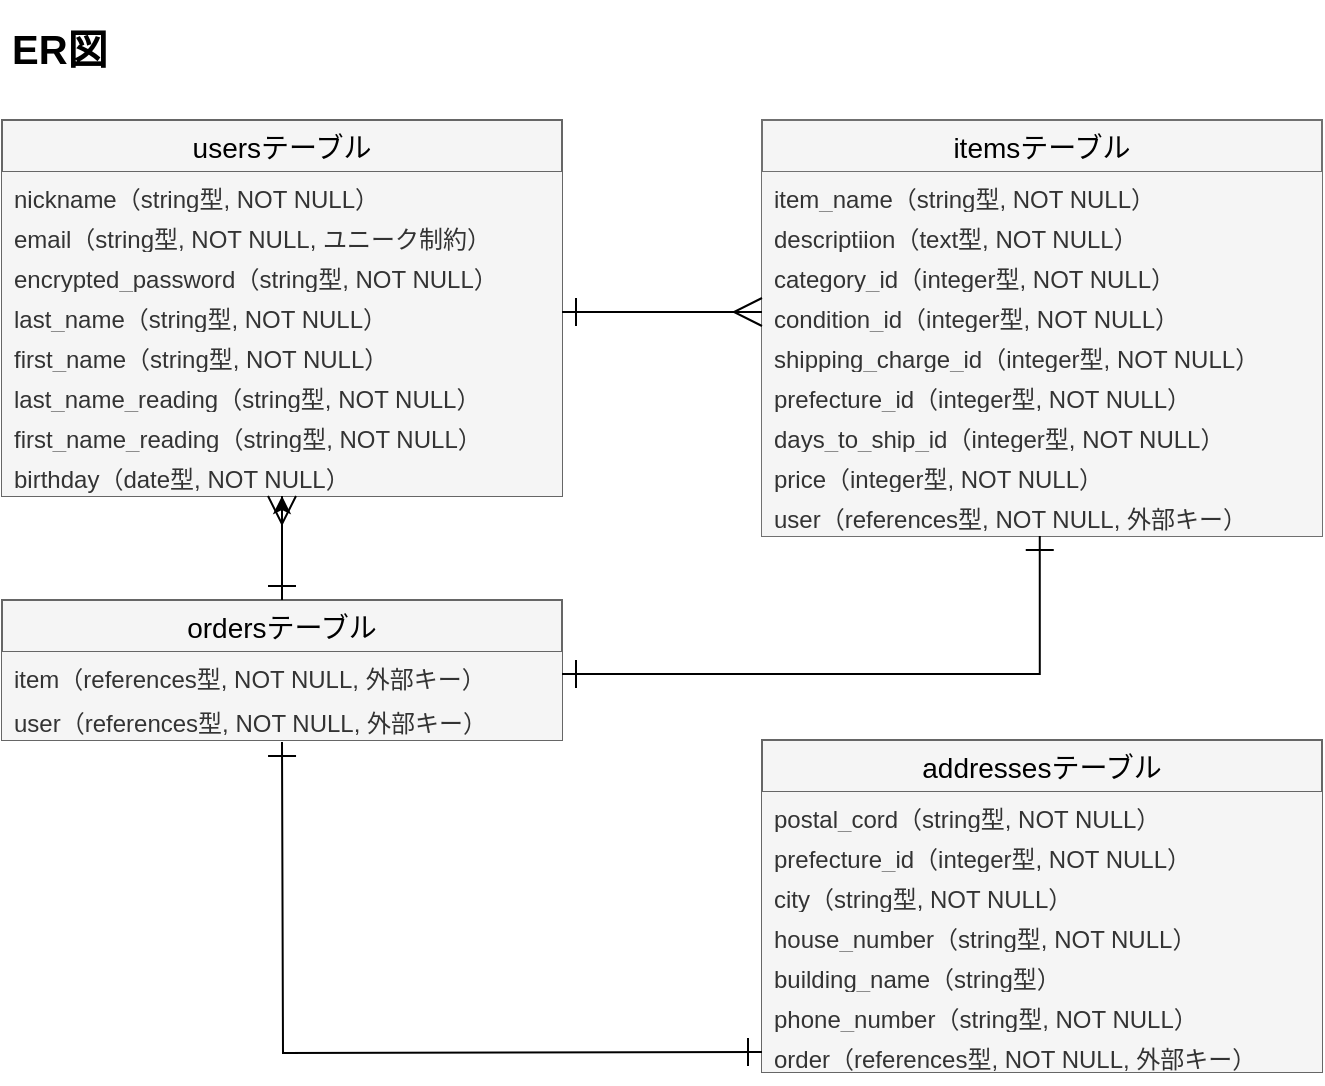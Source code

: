 <mxfile>
    <diagram id="tH3QtPESITv4nf-r_HtU" name="ページ1">
        <mxGraphModel dx="669" dy="546" grid="0" gridSize="10" guides="1" tooltips="1" connect="1" arrows="1" fold="1" page="1" pageScale="1" pageWidth="827" pageHeight="1169" background="#FFFFFF" math="0" shadow="0">
            <root>
                <mxCell id="0"/>
                <mxCell id="1" parent="0"/>
                <mxCell id="2" value="itemsテーブル" style="swimlane;fontStyle=0;childLayout=stackLayout;horizontal=1;startSize=26;horizontalStack=0;resizeParent=1;resizeParentMax=0;resizeLast=0;collapsible=1;marginBottom=0;align=center;fontSize=14;fillColor=#f5f5f5;strokeColor=#707070;fontColor=#000000;" parent="1" vertex="1">
                    <mxGeometry x="480" y="120" width="280" height="208" as="geometry">
                        <mxRectangle x="100" y="230" width="70" height="26" as="alternateBounds"/>
                    </mxGeometry>
                </mxCell>
                <mxCell id="3" value="item_name（string型, NOT NULL）" style="text;fillColor=#f5f5f5;spacingLeft=4;spacingRight=4;overflow=hidden;rotatable=0;points=[[0,0.5],[1,0.5]];portConstraint=eastwest;fontSize=12;fontColor=#333333;" parent="2" vertex="1">
                    <mxGeometry y="26" width="280" height="20" as="geometry"/>
                </mxCell>
                <mxCell id="4" value="descriptiion（text型, NOT NULL）" style="text;fillColor=#f5f5f5;spacingLeft=4;spacingRight=4;overflow=hidden;rotatable=0;points=[[0,0.5],[1,0.5]];portConstraint=eastwest;fontSize=12;fontColor=#333333;" parent="2" vertex="1">
                    <mxGeometry y="46" width="280" height="20" as="geometry"/>
                </mxCell>
                <mxCell id="5" value="category_id（integer型, NOT NULL）" style="text;spacingLeft=4;spacingRight=4;overflow=hidden;rotatable=0;points=[[0,0.5],[1,0.5]];portConstraint=eastwest;fontSize=12;fillColor=#f5f5f5;fontColor=#333333;" parent="2" vertex="1">
                    <mxGeometry y="66" width="280" height="20" as="geometry"/>
                </mxCell>
                <mxCell id="18" value="condition_id（integer型, NOT NULL）" style="text;spacingLeft=4;spacingRight=4;overflow=hidden;rotatable=0;points=[[0,0.5],[1,0.5]];portConstraint=eastwest;fontSize=12;fillColor=#f5f5f5;fontColor=#333333;" parent="2" vertex="1">
                    <mxGeometry y="86" width="280" height="20" as="geometry"/>
                </mxCell>
                <mxCell id="19" value="shipping_charge_id（integer型, NOT NULL）" style="text;fillColor=#f5f5f5;spacingLeft=4;spacingRight=4;overflow=hidden;rotatable=0;points=[[0,0.5],[1,0.5]];portConstraint=eastwest;fontSize=12;fontColor=#333333;" parent="2" vertex="1">
                    <mxGeometry y="106" width="280" height="20" as="geometry"/>
                </mxCell>
                <mxCell id="20" value="prefecture_id（integer型, NOT NULL）" style="text;fillColor=#f5f5f5;spacingLeft=4;spacingRight=4;overflow=hidden;rotatable=0;points=[[0,0.5],[1,0.5]];portConstraint=eastwest;fontSize=12;fontColor=#333333;" parent="2" vertex="1">
                    <mxGeometry y="126" width="280" height="20" as="geometry"/>
                </mxCell>
                <mxCell id="21" value="days_to_ship_id（integer型, NOT NULL）" style="text;fillColor=#f5f5f5;spacingLeft=4;spacingRight=4;overflow=hidden;rotatable=0;points=[[0,0.5],[1,0.5]];portConstraint=eastwest;fontSize=12;fontColor=#333333;" parent="2" vertex="1">
                    <mxGeometry y="146" width="280" height="20" as="geometry"/>
                </mxCell>
                <mxCell id="22" value="price（integer型, NOT NULL）" style="text;fillColor=#f5f5f5;spacingLeft=4;spacingRight=4;overflow=hidden;rotatable=0;points=[[0,0.5],[1,0.5]];portConstraint=eastwest;fontSize=12;fontColor=#333333;" parent="2" vertex="1">
                    <mxGeometry y="166" width="280" height="20" as="geometry"/>
                </mxCell>
                <mxCell id="32" value="user（references型, NOT NULL, 外部キー）" style="text;fillColor=#f5f5f5;spacingLeft=4;spacingRight=4;overflow=hidden;rotatable=0;points=[[0,0.5],[1,0.5]];portConstraint=eastwest;fontSize=12;fontColor=#333333;" parent="2" vertex="1">
                    <mxGeometry y="186" width="280" height="22" as="geometry"/>
                </mxCell>
                <mxCell id="23" value="usersテーブル" style="swimlane;fontStyle=0;childLayout=stackLayout;horizontal=1;startSize=26;horizontalStack=0;resizeParent=1;resizeParentMax=0;resizeLast=0;collapsible=1;marginBottom=0;align=center;fontSize=14;fillColor=#f5f5f5;strokeColor=#666666;fontColor=#000000;" parent="1" vertex="1">
                    <mxGeometry x="100" y="120" width="280" height="188" as="geometry">
                        <mxRectangle x="100" y="230" width="70" height="26" as="alternateBounds"/>
                    </mxGeometry>
                </mxCell>
                <mxCell id="24" value="nickname（string型, NOT NULL）" style="text;fillColor=#f5f5f5;spacingLeft=4;spacingRight=4;overflow=hidden;rotatable=0;points=[[0,0.5],[1,0.5]];portConstraint=eastwest;fontSize=12;fontColor=#333333;" parent="23" vertex="1">
                    <mxGeometry y="26" width="280" height="20" as="geometry"/>
                </mxCell>
                <mxCell id="25" value="email（string型, NOT NULL, ユニーク制約）" style="text;fillColor=#f5f5f5;spacingLeft=4;spacingRight=4;overflow=hidden;rotatable=0;points=[[0,0.5],[1,0.5]];portConstraint=eastwest;fontSize=12;fontColor=#333333;" parent="23" vertex="1">
                    <mxGeometry y="46" width="280" height="20" as="geometry"/>
                </mxCell>
                <mxCell id="26" value="encrypted_password（string型, NOT NULL）" style="text;fillColor=#f5f5f5;spacingLeft=4;spacingRight=4;overflow=hidden;rotatable=0;points=[[0,0.5],[1,0.5]];portConstraint=eastwest;fontSize=12;fontColor=#333333;" parent="23" vertex="1">
                    <mxGeometry y="66" width="280" height="20" as="geometry"/>
                </mxCell>
                <mxCell id="27" value="last_name（string型, NOT NULL）" style="text;fillColor=#f5f5f5;spacingLeft=4;spacingRight=4;overflow=hidden;rotatable=0;points=[[0,0.5],[1,0.5]];portConstraint=eastwest;fontSize=12;fontColor=#333333;" parent="23" vertex="1">
                    <mxGeometry y="86" width="280" height="20" as="geometry"/>
                </mxCell>
                <mxCell id="28" value="first_name（string型, NOT NULL）" style="text;fillColor=#f5f5f5;spacingLeft=4;spacingRight=4;overflow=hidden;rotatable=0;points=[[0,0.5],[1,0.5]];portConstraint=eastwest;fontSize=12;fontColor=#333333;" parent="23" vertex="1">
                    <mxGeometry y="106" width="280" height="20" as="geometry"/>
                </mxCell>
                <mxCell id="29" value="last_name_reading（string型, NOT NULL）" style="text;fillColor=#f5f5f5;spacingLeft=4;spacingRight=4;overflow=hidden;rotatable=0;points=[[0,0.5],[1,0.5]];portConstraint=eastwest;fontSize=12;fontColor=#333333;" parent="23" vertex="1">
                    <mxGeometry y="126" width="280" height="20" as="geometry"/>
                </mxCell>
                <mxCell id="30" value="first_name_reading（string型, NOT NULL）" style="text;fillColor=#f5f5f5;spacingLeft=4;spacingRight=4;overflow=hidden;rotatable=0;points=[[0,0.5],[1,0.5]];portConstraint=eastwest;fontSize=12;fontColor=#333333;" parent="23" vertex="1">
                    <mxGeometry y="146" width="280" height="20" as="geometry"/>
                </mxCell>
                <mxCell id="31" value="birthday（date型, NOT NULL）" style="text;fillColor=#f5f5f5;spacingLeft=4;spacingRight=4;overflow=hidden;rotatable=0;points=[[0,0.5],[1,0.5]];portConstraint=eastwest;fontSize=12;fontColor=#333333;" parent="23" vertex="1">
                    <mxGeometry y="166" width="280" height="22" as="geometry"/>
                </mxCell>
                <mxCell id="75" value="" style="edgeStyle=none;html=1;" parent="1" source="34" target="31" edge="1">
                    <mxGeometry relative="1" as="geometry"/>
                </mxCell>
                <mxCell id="34" value="ordersテーブル" style="swimlane;fontStyle=0;childLayout=stackLayout;horizontal=1;startSize=26;horizontalStack=0;resizeParent=1;resizeParentMax=0;resizeLast=0;collapsible=1;marginBottom=0;align=center;fontSize=14;fillColor=#f5f5f5;strokeColor=#666666;fontColor=#000000;" parent="1" vertex="1">
                    <mxGeometry x="100" y="360" width="280" height="70" as="geometry">
                        <mxRectangle x="100" y="230" width="70" height="26" as="alternateBounds"/>
                    </mxGeometry>
                </mxCell>
                <mxCell id="44" value="item（references型, NOT NULL, 外部キー）" style="text;spacingLeft=4;spacingRight=4;overflow=hidden;rotatable=0;points=[[0,0.5],[1,0.5]];portConstraint=eastwest;fontSize=12;fillColor=#f5f5f5;fontColor=#333333;" parent="34" vertex="1">
                    <mxGeometry y="26" width="280" height="22" as="geometry"/>
                </mxCell>
                <mxCell id="35" value="user（references型, NOT NULL, 外部キー）" style="text;fillColor=#f5f5f5;spacingLeft=4;spacingRight=4;overflow=hidden;rotatable=0;points=[[0,0.5],[1,0.5]];portConstraint=eastwest;fontSize=12;fontColor=#333333;" parent="34" vertex="1">
                    <mxGeometry y="48" width="280" height="22" as="geometry"/>
                </mxCell>
                <mxCell id="48" value="addressesテーブル" style="swimlane;fontStyle=0;childLayout=stackLayout;horizontal=1;startSize=26;horizontalStack=0;resizeParent=1;resizeParentMax=0;resizeLast=0;collapsible=1;marginBottom=0;align=center;fontSize=14;fillColor=#f5f5f5;strokeColor=#666666;fontColor=#000000;" parent="1" vertex="1">
                    <mxGeometry x="480" y="430" width="280" height="166" as="geometry">
                        <mxRectangle x="100" y="230" width="70" height="26" as="alternateBounds"/>
                    </mxGeometry>
                </mxCell>
                <mxCell id="49" value="postal_cord（string型, NOT NULL）" style="text;fillColor=#f5f5f5;spacingLeft=4;spacingRight=4;overflow=hidden;rotatable=0;points=[[0,0.5],[1,0.5]];portConstraint=eastwest;fontSize=12;fontColor=#333333;" parent="48" vertex="1">
                    <mxGeometry y="26" width="280" height="20" as="geometry"/>
                </mxCell>
                <mxCell id="50" value="prefecture_id（integer型, NOT NULL）" style="text;fillColor=#f5f5f5;spacingLeft=4;spacingRight=4;overflow=hidden;rotatable=0;points=[[0,0.5],[1,0.5]];portConstraint=eastwest;fontSize=12;fontColor=#333333;" parent="48" vertex="1">
                    <mxGeometry y="46" width="280" height="20" as="geometry"/>
                </mxCell>
                <mxCell id="51" value="city（string型, NOT NULL）" style="text;fillColor=#f5f5f5;spacingLeft=4;spacingRight=4;overflow=hidden;rotatable=0;points=[[0,0.5],[1,0.5]];portConstraint=eastwest;fontSize=12;fontColor=#333333;" parent="48" vertex="1">
                    <mxGeometry y="66" width="280" height="20" as="geometry"/>
                </mxCell>
                <mxCell id="52" value="house_number（string型, NOT NULL）" style="text;fillColor=#f5f5f5;spacingLeft=4;spacingRight=4;overflow=hidden;rotatable=0;points=[[0,0.5],[1,0.5]];portConstraint=eastwest;fontSize=12;fontColor=#333333;" parent="48" vertex="1">
                    <mxGeometry y="86" width="280" height="20" as="geometry"/>
                </mxCell>
                <mxCell id="74" value="building_name（string型）" style="text;fillColor=#f5f5f5;spacingLeft=4;spacingRight=4;overflow=hidden;rotatable=0;points=[[0,0.5],[1,0.5]];portConstraint=eastwest;fontSize=12;fontColor=#333333;" parent="48" vertex="1">
                    <mxGeometry y="106" width="280" height="20" as="geometry"/>
                </mxCell>
                <mxCell id="53" value="phone_number（string型, NOT NULL）" style="text;fillColor=#f5f5f5;spacingLeft=4;spacingRight=4;overflow=hidden;rotatable=0;points=[[0,0.5],[1,0.5]];portConstraint=eastwest;fontSize=12;fontColor=#333333;" parent="48" vertex="1">
                    <mxGeometry y="126" width="280" height="20" as="geometry"/>
                </mxCell>
                <mxCell id="61" value="order（references型, NOT NULL, 外部キー）" style="text;fillColor=#f5f5f5;spacingLeft=4;spacingRight=4;overflow=hidden;rotatable=0;points=[[0,0.5],[1,0.5]];portConstraint=eastwest;fontSize=12;fontColor=#333333;" parent="48" vertex="1">
                    <mxGeometry y="146" width="280" height="20" as="geometry"/>
                </mxCell>
                <mxCell id="59" value="" style="edgeStyle=orthogonalEdgeStyle;fontSize=12;html=1;endArrow=ERmany;startArrow=ERone;exitX=1;exitY=0.5;exitDx=0;exitDy=0;endFill=0;startFill=0;entryX=0;entryY=0.5;entryDx=0;entryDy=0;strokeWidth=1;endSize=12;startSize=12;rounded=0;labelBorderColor=#000000;strokeColor=#000000;" parent="1" source="27" target="18" edge="1">
                    <mxGeometry width="100" height="100" relative="1" as="geometry">
                        <mxPoint x="320" y="470" as="sourcePoint"/>
                        <mxPoint x="430" y="206" as="targetPoint"/>
                    </mxGeometry>
                </mxCell>
                <mxCell id="70" value="" style="fontSize=12;html=1;endArrow=ERone;endFill=0;startSize=12;endSize=12;strokeWidth=1;startArrow=ERone;startFill=0;labelBorderColor=#000000;strokeColor=#000000;edgeStyle=orthogonalEdgeStyle;rounded=0;" parent="1" edge="1">
                    <mxGeometry width="100" height="100" relative="1" as="geometry">
                        <mxPoint x="480" y="586" as="sourcePoint"/>
                        <mxPoint x="240" y="431" as="targetPoint"/>
                    </mxGeometry>
                </mxCell>
                <mxCell id="71" value="" style="fontSize=12;html=1;endArrow=ERone;endFill=0;startSize=12;endSize=12;strokeWidth=1;rounded=0;startArrow=ERone;startFill=0;entryX=0.496;entryY=1;entryDx=0;entryDy=0;entryPerimeter=0;exitX=1;exitY=0.5;exitDx=0;exitDy=0;labelBackgroundColor=#000000;strokeColor=#000000;edgeStyle=orthogonalEdgeStyle;" parent="1" source="44" target="32" edge="1">
                    <mxGeometry width="100" height="100" relative="1" as="geometry">
                        <mxPoint x="340" y="510" as="sourcePoint"/>
                        <mxPoint x="440" y="410" as="targetPoint"/>
                    </mxGeometry>
                </mxCell>
                <mxCell id="73" value="&lt;h1 style=&quot;font-size: 20px&quot;&gt;ER図&lt;/h1&gt;" style="text;html=1;strokeColor=none;fillColor=none;spacing=5;spacingTop=-20;whiteSpace=wrap;overflow=hidden;rounded=0;fontColor=#000000;" parent="1" vertex="1">
                    <mxGeometry x="100" y="70" width="220" height="40" as="geometry"/>
                </mxCell>
                <mxCell id="76" value="" style="fontSize=12;html=1;endArrow=ERmany;rounded=0;entryX=0.5;entryY=1;entryDx=0;entryDy=0;endFill=0;startArrow=ERone;startFill=0;strokeColor=#000000;strokeWidth=1;endSize=12;startSize=12;" parent="1" source="34" target="23" edge="1">
                    <mxGeometry width="100" height="100" relative="1" as="geometry">
                        <mxPoint x="250" y="420" as="sourcePoint"/>
                        <mxPoint x="350" y="320" as="targetPoint"/>
                    </mxGeometry>
                </mxCell>
            </root>
        </mxGraphModel>
    </diagram>
</mxfile>